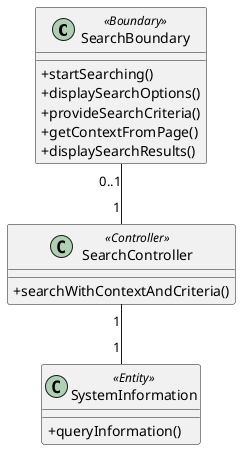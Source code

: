 @startuml

skinparam ClassAttributeIconSize 0

class SearchBoundary <<Boundary>> {
    + startSearching()
    + displaySearchOptions()
    + provideSearchCriteria()
    + getContextFromPage()
    + displaySearchResults()
}

class SearchController <<Controller>> {
    + searchWithContextAndCriteria()
}

class SystemInformation <<Entity>> {
    + queryInformation()
}

SearchBoundary "0..1" -- "1" SearchController 
SearchController "1" -- "1" SystemInformation 

@enduml